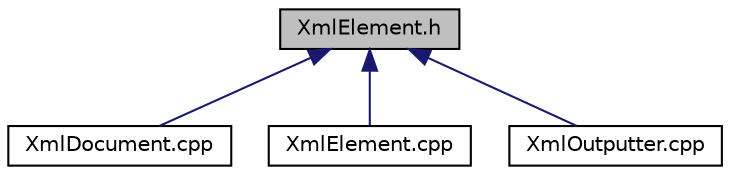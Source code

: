 digraph "XmlElement.h"
{
  edge [fontname="Helvetica",fontsize="10",labelfontname="Helvetica",labelfontsize="10"];
  node [fontname="Helvetica",fontsize="10",shape=record];
  Node7 [label="XmlElement.h",height=0.2,width=0.4,color="black", fillcolor="grey75", style="filled", fontcolor="black"];
  Node7 -> Node8 [dir="back",color="midnightblue",fontsize="10",style="solid",fontname="Helvetica"];
  Node8 [label="XmlDocument.cpp",height=0.2,width=0.4,color="black", fillcolor="white", style="filled",URL="$_xml_document_8cpp.html"];
  Node7 -> Node9 [dir="back",color="midnightblue",fontsize="10",style="solid",fontname="Helvetica"];
  Node9 [label="XmlElement.cpp",height=0.2,width=0.4,color="black", fillcolor="white", style="filled",URL="$_xml_element_8cpp.html"];
  Node7 -> Node10 [dir="back",color="midnightblue",fontsize="10",style="solid",fontname="Helvetica"];
  Node10 [label="XmlOutputter.cpp",height=0.2,width=0.4,color="black", fillcolor="white", style="filled",URL="$_xml_outputter_8cpp.html"];
}
